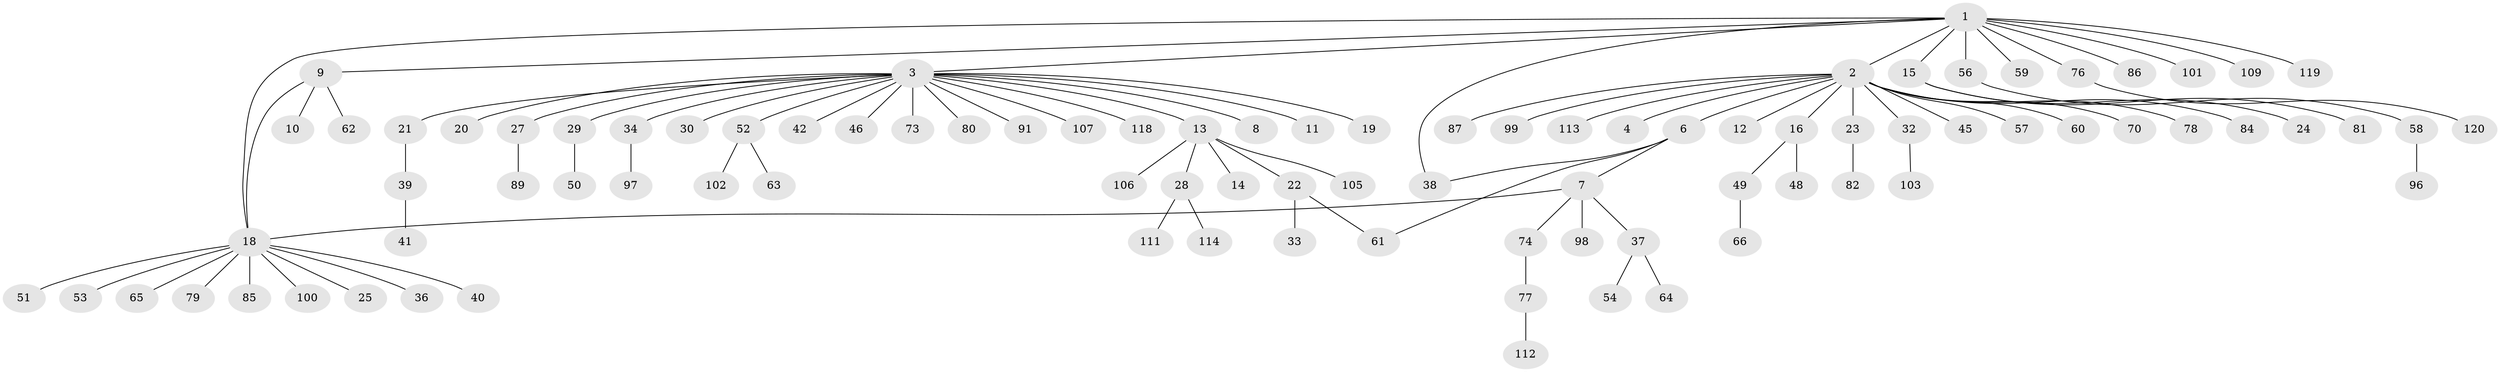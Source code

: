 // Generated by graph-tools (version 1.1) at 2025/51/02/27/25 19:51:55]
// undirected, 92 vertices, 95 edges
graph export_dot {
graph [start="1"]
  node [color=gray90,style=filled];
  1 [super="+44"];
  2 [super="+5"];
  3 [super="+94"];
  4 [super="+17"];
  6 [super="+90"];
  7;
  8;
  9 [super="+108"];
  10;
  11 [super="+47"];
  12;
  13 [super="+67"];
  14;
  15 [super="+69"];
  16 [super="+31"];
  18 [super="+95"];
  19;
  20 [super="+26"];
  21;
  22 [super="+43"];
  23 [super="+104"];
  24;
  25;
  27;
  28 [super="+110"];
  29;
  30;
  32 [super="+35"];
  33;
  34 [super="+93"];
  36 [super="+116"];
  37 [super="+72"];
  38 [super="+117"];
  39 [super="+68"];
  40;
  41;
  42;
  45;
  46;
  48;
  49;
  50;
  51;
  52 [super="+55"];
  53;
  54;
  56 [super="+88"];
  57;
  58 [super="+92"];
  59;
  60;
  61 [super="+71"];
  62;
  63;
  64;
  65;
  66;
  70;
  73 [super="+83"];
  74 [super="+75"];
  76;
  77;
  78;
  79;
  80;
  81;
  82;
  84;
  85;
  86;
  87;
  89;
  91;
  96;
  97;
  98;
  99;
  100;
  101;
  102;
  103;
  105;
  106;
  107 [super="+115"];
  109;
  111;
  112;
  113;
  114;
  118;
  119;
  120;
  1 -- 2;
  1 -- 3;
  1 -- 9;
  1 -- 15;
  1 -- 18;
  1 -- 38;
  1 -- 56 [weight=2];
  1 -- 59;
  1 -- 76;
  1 -- 86;
  1 -- 101;
  1 -- 109;
  1 -- 119;
  2 -- 4;
  2 -- 12;
  2 -- 16;
  2 -- 23;
  2 -- 57;
  2 -- 60;
  2 -- 70;
  2 -- 78;
  2 -- 99;
  2 -- 113;
  2 -- 32;
  2 -- 84;
  2 -- 6;
  2 -- 87;
  2 -- 45;
  3 -- 8;
  3 -- 11;
  3 -- 13;
  3 -- 19;
  3 -- 20;
  3 -- 21;
  3 -- 27;
  3 -- 29;
  3 -- 30;
  3 -- 34;
  3 -- 42;
  3 -- 46;
  3 -- 52;
  3 -- 73;
  3 -- 80;
  3 -- 91;
  3 -- 107;
  3 -- 118;
  6 -- 7;
  6 -- 61;
  6 -- 38;
  7 -- 18;
  7 -- 37;
  7 -- 74;
  7 -- 98;
  9 -- 10;
  9 -- 62;
  9 -- 18;
  13 -- 14;
  13 -- 22;
  13 -- 28;
  13 -- 106;
  13 -- 105;
  15 -- 24;
  15 -- 81;
  16 -- 48;
  16 -- 49;
  18 -- 25;
  18 -- 36;
  18 -- 40;
  18 -- 51;
  18 -- 53;
  18 -- 65;
  18 -- 79;
  18 -- 85;
  18 -- 100;
  21 -- 39;
  22 -- 33;
  22 -- 61;
  23 -- 82;
  27 -- 89;
  28 -- 111;
  28 -- 114;
  29 -- 50;
  32 -- 103;
  34 -- 97;
  37 -- 54;
  37 -- 64;
  39 -- 41;
  49 -- 66;
  52 -- 102;
  52 -- 63;
  56 -- 58;
  58 -- 96;
  74 -- 77;
  76 -- 120;
  77 -- 112;
}
